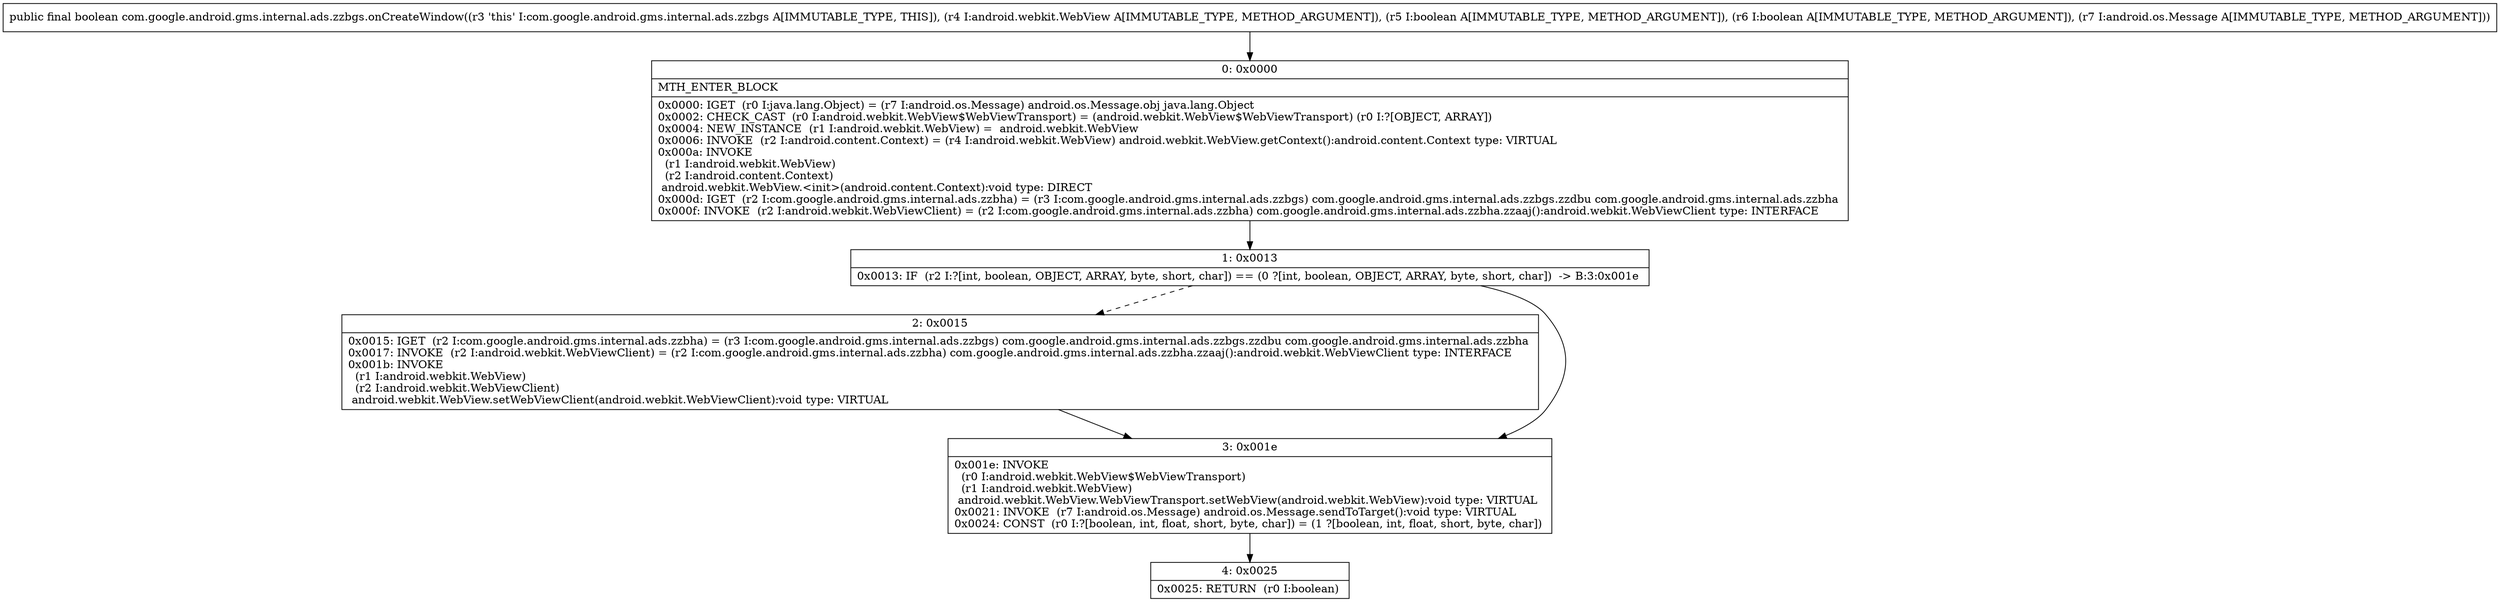 digraph "CFG forcom.google.android.gms.internal.ads.zzbgs.onCreateWindow(Landroid\/webkit\/WebView;ZZLandroid\/os\/Message;)Z" {
Node_0 [shape=record,label="{0\:\ 0x0000|MTH_ENTER_BLOCK\l|0x0000: IGET  (r0 I:java.lang.Object) = (r7 I:android.os.Message) android.os.Message.obj java.lang.Object \l0x0002: CHECK_CAST  (r0 I:android.webkit.WebView$WebViewTransport) = (android.webkit.WebView$WebViewTransport) (r0 I:?[OBJECT, ARRAY]) \l0x0004: NEW_INSTANCE  (r1 I:android.webkit.WebView) =  android.webkit.WebView \l0x0006: INVOKE  (r2 I:android.content.Context) = (r4 I:android.webkit.WebView) android.webkit.WebView.getContext():android.content.Context type: VIRTUAL \l0x000a: INVOKE  \l  (r1 I:android.webkit.WebView)\l  (r2 I:android.content.Context)\l android.webkit.WebView.\<init\>(android.content.Context):void type: DIRECT \l0x000d: IGET  (r2 I:com.google.android.gms.internal.ads.zzbha) = (r3 I:com.google.android.gms.internal.ads.zzbgs) com.google.android.gms.internal.ads.zzbgs.zzdbu com.google.android.gms.internal.ads.zzbha \l0x000f: INVOKE  (r2 I:android.webkit.WebViewClient) = (r2 I:com.google.android.gms.internal.ads.zzbha) com.google.android.gms.internal.ads.zzbha.zzaaj():android.webkit.WebViewClient type: INTERFACE \l}"];
Node_1 [shape=record,label="{1\:\ 0x0013|0x0013: IF  (r2 I:?[int, boolean, OBJECT, ARRAY, byte, short, char]) == (0 ?[int, boolean, OBJECT, ARRAY, byte, short, char])  \-\> B:3:0x001e \l}"];
Node_2 [shape=record,label="{2\:\ 0x0015|0x0015: IGET  (r2 I:com.google.android.gms.internal.ads.zzbha) = (r3 I:com.google.android.gms.internal.ads.zzbgs) com.google.android.gms.internal.ads.zzbgs.zzdbu com.google.android.gms.internal.ads.zzbha \l0x0017: INVOKE  (r2 I:android.webkit.WebViewClient) = (r2 I:com.google.android.gms.internal.ads.zzbha) com.google.android.gms.internal.ads.zzbha.zzaaj():android.webkit.WebViewClient type: INTERFACE \l0x001b: INVOKE  \l  (r1 I:android.webkit.WebView)\l  (r2 I:android.webkit.WebViewClient)\l android.webkit.WebView.setWebViewClient(android.webkit.WebViewClient):void type: VIRTUAL \l}"];
Node_3 [shape=record,label="{3\:\ 0x001e|0x001e: INVOKE  \l  (r0 I:android.webkit.WebView$WebViewTransport)\l  (r1 I:android.webkit.WebView)\l android.webkit.WebView.WebViewTransport.setWebView(android.webkit.WebView):void type: VIRTUAL \l0x0021: INVOKE  (r7 I:android.os.Message) android.os.Message.sendToTarget():void type: VIRTUAL \l0x0024: CONST  (r0 I:?[boolean, int, float, short, byte, char]) = (1 ?[boolean, int, float, short, byte, char]) \l}"];
Node_4 [shape=record,label="{4\:\ 0x0025|0x0025: RETURN  (r0 I:boolean) \l}"];
MethodNode[shape=record,label="{public final boolean com.google.android.gms.internal.ads.zzbgs.onCreateWindow((r3 'this' I:com.google.android.gms.internal.ads.zzbgs A[IMMUTABLE_TYPE, THIS]), (r4 I:android.webkit.WebView A[IMMUTABLE_TYPE, METHOD_ARGUMENT]), (r5 I:boolean A[IMMUTABLE_TYPE, METHOD_ARGUMENT]), (r6 I:boolean A[IMMUTABLE_TYPE, METHOD_ARGUMENT]), (r7 I:android.os.Message A[IMMUTABLE_TYPE, METHOD_ARGUMENT])) }"];
MethodNode -> Node_0;
Node_0 -> Node_1;
Node_1 -> Node_2[style=dashed];
Node_1 -> Node_3;
Node_2 -> Node_3;
Node_3 -> Node_4;
}

